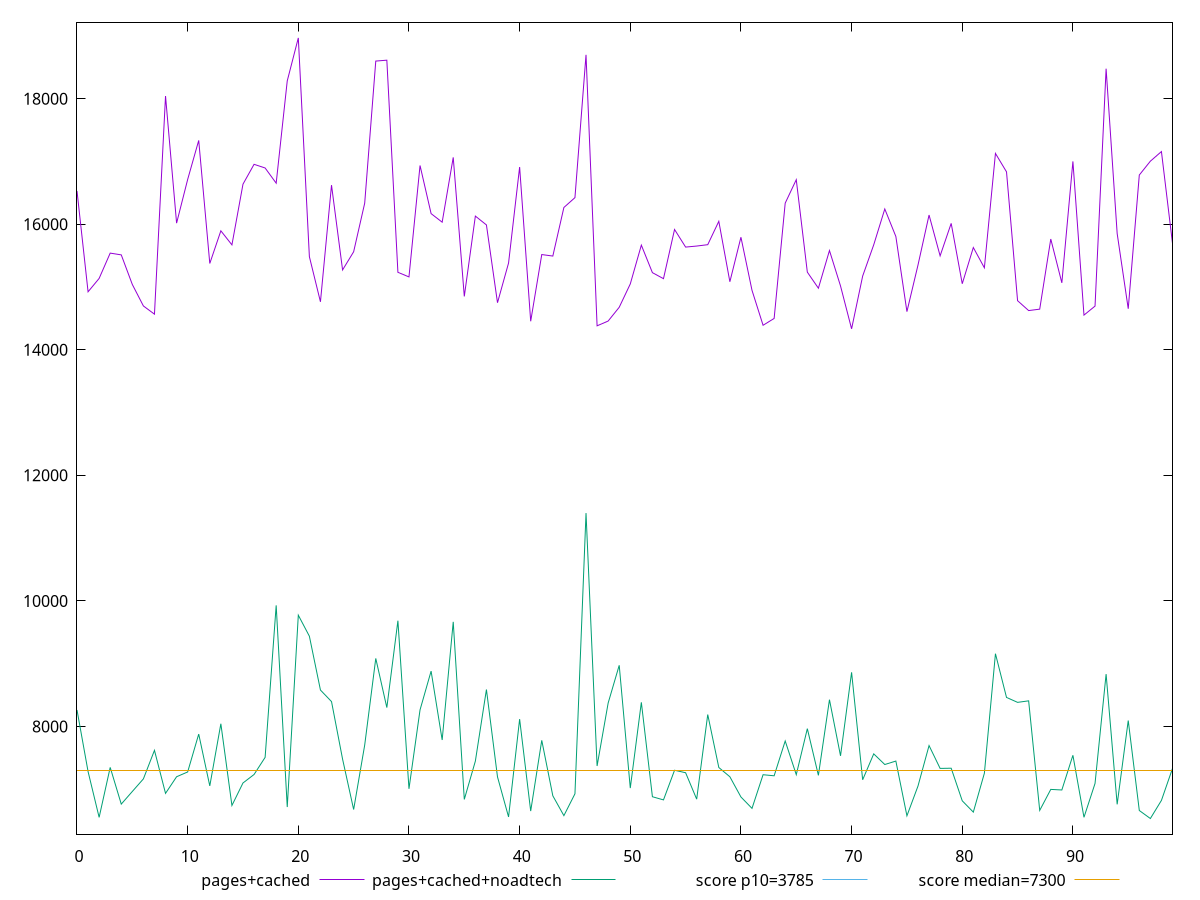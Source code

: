 reset

$pagesCached <<EOF
0 16530.7295
1 14924.528499999997
2 15137.704000000002
3 15540.842500000002
4 15512.690999999999
5 15040.9035
6 14698.938000000002
7 14568.028000000004
8 18042.978000000006
9 16018.221000000001
10 16713.881500000003
11 17336.427
12 15375.848000000002
13 15896.0655
14 15672.193000000001
15 16639.3085
16 16955.493000000002
17 16897.203
18 16654.882999999998
19 18284.608999999997
20 18969.420000000002
21 15484.6655
22 14764.884000000002
23 16623.530499999997
24 15272.752000000004
25 15562.284
26 16336.829999999994
27 18600.353500000005
28 18614.606
29 15234.735999999997
30 15161.620000000003
31 16936.696000000004
32 16170.090499999998
33 16033.498500000003
34 17066.040500000003
35 14851.05
36 16130.634000000002
37 15989.725999999995
38 14750.510999999999
39 15382.930499999995
40 16912.197
41 14455.163000000004
42 15517.749499999998
43 15493.926
44 16267.929999999997
45 16424.788999999997
46 18699.9755
47 14382.307499999999
48 14458.735999999999
49 14677.842999999997
50 15049.588
51 15667.697
52 15229.324499999999
53 15133.718500000003
54 15917.276999999998
55 15636.868500000002
56 15653.403999999999
57 15675.046999999999
58 16047.233500000002
59 15084.340999999997
60 15794.172999999997
61 14948.111499999995
62 14391.253999999997
63 14500.158999999996
64 16336.971499999998
65 16710.3515
66 15237.754
67 14981.715499999998
68 15581.766500000002
69 15017.062999999998
70 14334.244999999999
71 15175.113000000001
72 15673.397500000003
73 16243.672499999999
74 15805.733000000002
75 14608.581499999997
76 15350.288
77 16147.701000000001
78 15497.003500000003
79 16014.820000000002
80 15052.603500000005
81 15629.892
82 15306.869
83 17129.042999999994
84 16835.358
85 14782.6765
86 14625.319
87 14648.014000000003
88 15765.41
89 15066.927499999998
90 17001.831499999997
91 14553.129999999996
92 14696.734
93 18479.332999999995
94 15853.005000000001
95 14654.55
96 16784.8455
97 17005.5175
98 17158.757999999998
99 15696.0795
EOF

$pagesCachedNoadtech <<EOF
0 8261.848
1 7281.085000000001
2 6551.3035
3 7347.3005
4 6762.5615
5 6963.9144000000015
6 7164.3915
7 7618.9835
8 6933.512
9 7198.145
10 7274.564
11 7877.818999999999
12 7052.120999999999
13 8042.6635
14 6740.520799999999
15 7099.3054999999995
16 7234.1015
17 7507.086000000001
18 9928.499500000002
19 6715.630499999999
20 9772.329000000002
21 9437.167000000001
22 8579.357
23 8395.772
24 7478.9749999999985
25 6676.0779999999995
26 7703.8875
27 9083.7875
28 8300.020999999999
29 9684.567000000001
30 7005.834
31 8263.602499999999
32 8881.44
33 7784.115
34 9665.981
35 6837.171
36 7447.375500000001
37 8587.560000000001
38 7195.989
39 6558.186
40 8116.491000000001
41 6651.50585
42 7778.641000000001
43 6894.932000000002
44 6578.62
45 6926.682500000001
46 11399.325999999997
47 7369.7970000000005
48 8372.626999999999
49 8973.9405
50 7017.861999999999
51 8383.459499999999
52 6879.889
53 6829.3755
54 7301.807000000001
55 7262.290999999999
56 6841.399499999999
57 8189.202499999999
58 7345.9439999999995
59 7198.033
60 6876.003500000001
61 6694.443049999999
62 7230.683
63 7213.4125
64 7768.089999999999
65 7231.588999999999
66 7964.229000000001
67 7220.5779999999995
68 8425.9755
69 7531.142
70 8861.766
71 7149.805000000001
72 7562.8615
73 7393.1745
74 7448.425799999999
75 6575.8775
76 7050.106
77 7695.02
78 7331.18
79 7334.1990000000005
80 6814.928999999999
81 6634.777999999998
82 7254.6314999999995
83 9158.809500000001
84 8461.9
85 8383.479
86 8407.514
87 6662.067000000001
88 6996.749999999999
89 6987.463499999998
90 7540.4985
91 6552.1425
92 7091.464
93 8833.514
94 6758.522000000001
95 8093.881000000003
96 6660.628499999999
97 6532.795
98 6821.4305
99 7330.6314999999995
EOF

set key outside below
set xrange [0:99]
set yrange [6284.0625:19218.1525]
set trange [6284.0625:19218.1525]
set terminal svg size 640, 520 enhanced background rgb 'white'
set output "report_00015_2021-02-09T16-11-33.973Z/interactive/comparison/line/1_vs_2.svg"

plot $pagesCached title "pages+cached" with line, \
     $pagesCachedNoadtech title "pages+cached+noadtech" with line, \
     3785 title "score p10=3785", \
     7300 title "score median=7300"

reset
